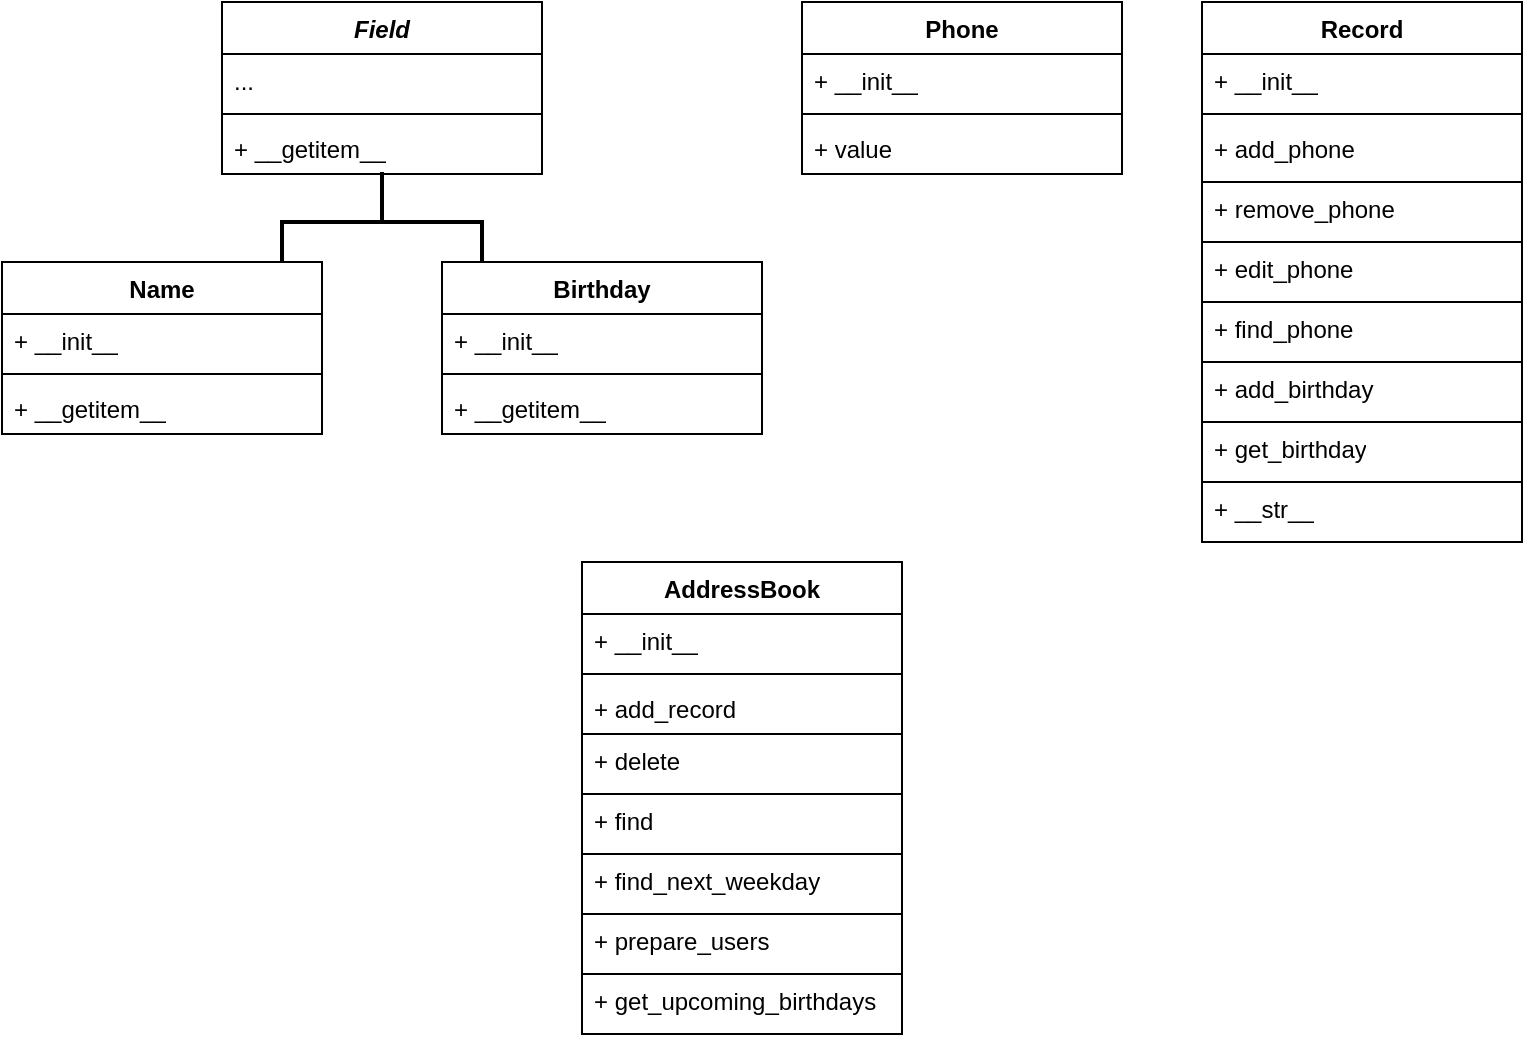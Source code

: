 <mxfile version="24.3.1" type="github">
  <diagram name="Страница — 1" id="FrJ6H-qKMhJFp6M3d4tj">
    <mxGraphModel dx="1038" dy="618" grid="1" gridSize="10" guides="1" tooltips="1" connect="1" arrows="1" fold="1" page="1" pageScale="1" pageWidth="827" pageHeight="1169" math="0" shadow="0">
      <root>
        <mxCell id="0" />
        <mxCell id="1" parent="0" />
        <mxCell id="6j7kcSEHJqhGuyuQQ9S9-1" value="&lt;i&gt;Field&lt;/i&gt;" style="swimlane;fontStyle=1;align=center;verticalAlign=top;childLayout=stackLayout;horizontal=1;startSize=26;horizontalStack=0;resizeParent=1;resizeParentMax=0;resizeLast=0;collapsible=1;marginBottom=0;whiteSpace=wrap;html=1;" vertex="1" parent="1">
          <mxGeometry x="120" y="80" width="160" height="86" as="geometry" />
        </mxCell>
        <mxCell id="6j7kcSEHJqhGuyuQQ9S9-2" value="..." style="text;strokeColor=none;fillColor=none;align=left;verticalAlign=top;spacingLeft=4;spacingRight=4;overflow=hidden;rotatable=0;points=[[0,0.5],[1,0.5]];portConstraint=eastwest;whiteSpace=wrap;html=1;" vertex="1" parent="6j7kcSEHJqhGuyuQQ9S9-1">
          <mxGeometry y="26" width="160" height="26" as="geometry" />
        </mxCell>
        <mxCell id="6j7kcSEHJqhGuyuQQ9S9-3" value="" style="line;strokeWidth=1;fillColor=none;align=left;verticalAlign=middle;spacingTop=-1;spacingLeft=3;spacingRight=3;rotatable=0;labelPosition=right;points=[];portConstraint=eastwest;strokeColor=inherit;" vertex="1" parent="6j7kcSEHJqhGuyuQQ9S9-1">
          <mxGeometry y="52" width="160" height="8" as="geometry" />
        </mxCell>
        <mxCell id="6j7kcSEHJqhGuyuQQ9S9-4" value="+ __getitem__" style="text;strokeColor=none;fillColor=none;align=left;verticalAlign=top;spacingLeft=4;spacingRight=4;overflow=hidden;rotatable=0;points=[[0,0.5],[1,0.5]];portConstraint=eastwest;whiteSpace=wrap;html=1;" vertex="1" parent="6j7kcSEHJqhGuyuQQ9S9-1">
          <mxGeometry y="60" width="160" height="26" as="geometry" />
        </mxCell>
        <mxCell id="6j7kcSEHJqhGuyuQQ9S9-5" value="" style="strokeWidth=2;html=1;shape=mxgraph.flowchart.annotation_2;align=left;labelPosition=right;pointerEvents=1;rotation=90;" vertex="1" parent="1">
          <mxGeometry x="175" y="140" width="50" height="100" as="geometry" />
        </mxCell>
        <mxCell id="6j7kcSEHJqhGuyuQQ9S9-6" value="Name" style="swimlane;fontStyle=1;align=center;verticalAlign=top;childLayout=stackLayout;horizontal=1;startSize=26;horizontalStack=0;resizeParent=1;resizeParentMax=0;resizeLast=0;collapsible=1;marginBottom=0;whiteSpace=wrap;html=1;" vertex="1" parent="1">
          <mxGeometry x="10" y="210" width="160" height="86" as="geometry" />
        </mxCell>
        <mxCell id="6j7kcSEHJqhGuyuQQ9S9-7" value="+ __init__" style="text;strokeColor=none;fillColor=none;align=left;verticalAlign=top;spacingLeft=4;spacingRight=4;overflow=hidden;rotatable=0;points=[[0,0.5],[1,0.5]];portConstraint=eastwest;whiteSpace=wrap;html=1;" vertex="1" parent="6j7kcSEHJqhGuyuQQ9S9-6">
          <mxGeometry y="26" width="160" height="26" as="geometry" />
        </mxCell>
        <mxCell id="6j7kcSEHJqhGuyuQQ9S9-8" value="" style="line;strokeWidth=1;fillColor=none;align=left;verticalAlign=middle;spacingTop=-1;spacingLeft=3;spacingRight=3;rotatable=0;labelPosition=right;points=[];portConstraint=eastwest;strokeColor=inherit;" vertex="1" parent="6j7kcSEHJqhGuyuQQ9S9-6">
          <mxGeometry y="52" width="160" height="8" as="geometry" />
        </mxCell>
        <mxCell id="6j7kcSEHJqhGuyuQQ9S9-9" value="+ __getitem__" style="text;strokeColor=none;fillColor=none;align=left;verticalAlign=top;spacingLeft=4;spacingRight=4;overflow=hidden;rotatable=0;points=[[0,0.5],[1,0.5]];portConstraint=eastwest;whiteSpace=wrap;html=1;" vertex="1" parent="6j7kcSEHJqhGuyuQQ9S9-6">
          <mxGeometry y="60" width="160" height="26" as="geometry" />
        </mxCell>
        <mxCell id="6j7kcSEHJqhGuyuQQ9S9-10" value="Birthday" style="swimlane;fontStyle=1;align=center;verticalAlign=top;childLayout=stackLayout;horizontal=1;startSize=26;horizontalStack=0;resizeParent=1;resizeParentMax=0;resizeLast=0;collapsible=1;marginBottom=0;whiteSpace=wrap;html=1;" vertex="1" parent="1">
          <mxGeometry x="230" y="210" width="160" height="86" as="geometry" />
        </mxCell>
        <mxCell id="6j7kcSEHJqhGuyuQQ9S9-11" value="+ __init__" style="text;strokeColor=none;fillColor=none;align=left;verticalAlign=top;spacingLeft=4;spacingRight=4;overflow=hidden;rotatable=0;points=[[0,0.5],[1,0.5]];portConstraint=eastwest;whiteSpace=wrap;html=1;" vertex="1" parent="6j7kcSEHJqhGuyuQQ9S9-10">
          <mxGeometry y="26" width="160" height="26" as="geometry" />
        </mxCell>
        <mxCell id="6j7kcSEHJqhGuyuQQ9S9-12" value="" style="line;strokeWidth=1;fillColor=none;align=left;verticalAlign=middle;spacingTop=-1;spacingLeft=3;spacingRight=3;rotatable=0;labelPosition=right;points=[];portConstraint=eastwest;strokeColor=inherit;" vertex="1" parent="6j7kcSEHJqhGuyuQQ9S9-10">
          <mxGeometry y="52" width="160" height="8" as="geometry" />
        </mxCell>
        <mxCell id="6j7kcSEHJqhGuyuQQ9S9-13" value="+ __getitem__" style="text;strokeColor=none;fillColor=none;align=left;verticalAlign=top;spacingLeft=4;spacingRight=4;overflow=hidden;rotatable=0;points=[[0,0.5],[1,0.5]];portConstraint=eastwest;whiteSpace=wrap;html=1;" vertex="1" parent="6j7kcSEHJqhGuyuQQ9S9-10">
          <mxGeometry y="60" width="160" height="26" as="geometry" />
        </mxCell>
        <mxCell id="6j7kcSEHJqhGuyuQQ9S9-14" value="Phone" style="swimlane;fontStyle=1;align=center;verticalAlign=top;childLayout=stackLayout;horizontal=1;startSize=26;horizontalStack=0;resizeParent=1;resizeParentMax=0;resizeLast=0;collapsible=1;marginBottom=0;whiteSpace=wrap;html=1;" vertex="1" parent="1">
          <mxGeometry x="410" y="80" width="160" height="86" as="geometry" />
        </mxCell>
        <mxCell id="6j7kcSEHJqhGuyuQQ9S9-15" value="+ __init__" style="text;strokeColor=none;fillColor=none;align=left;verticalAlign=top;spacingLeft=4;spacingRight=4;overflow=hidden;rotatable=0;points=[[0,0.5],[1,0.5]];portConstraint=eastwest;whiteSpace=wrap;html=1;" vertex="1" parent="6j7kcSEHJqhGuyuQQ9S9-14">
          <mxGeometry y="26" width="160" height="26" as="geometry" />
        </mxCell>
        <mxCell id="6j7kcSEHJqhGuyuQQ9S9-16" value="" style="line;strokeWidth=1;fillColor=none;align=left;verticalAlign=middle;spacingTop=-1;spacingLeft=3;spacingRight=3;rotatable=0;labelPosition=right;points=[];portConstraint=eastwest;strokeColor=inherit;" vertex="1" parent="6j7kcSEHJqhGuyuQQ9S9-14">
          <mxGeometry y="52" width="160" height="8" as="geometry" />
        </mxCell>
        <mxCell id="6j7kcSEHJqhGuyuQQ9S9-17" value="+ value" style="text;strokeColor=none;fillColor=none;align=left;verticalAlign=top;spacingLeft=4;spacingRight=4;overflow=hidden;rotatable=0;points=[[0,0.5],[1,0.5]];portConstraint=eastwest;whiteSpace=wrap;html=1;" vertex="1" parent="6j7kcSEHJqhGuyuQQ9S9-14">
          <mxGeometry y="60" width="160" height="26" as="geometry" />
        </mxCell>
        <mxCell id="6j7kcSEHJqhGuyuQQ9S9-18" value="AddressBook" style="swimlane;fontStyle=1;align=center;verticalAlign=top;childLayout=stackLayout;horizontal=1;startSize=26;horizontalStack=0;resizeParent=1;resizeParentMax=0;resizeLast=0;collapsible=1;marginBottom=0;whiteSpace=wrap;html=1;" vertex="1" parent="1">
          <mxGeometry x="300" y="360" width="160" height="86" as="geometry" />
        </mxCell>
        <mxCell id="6j7kcSEHJqhGuyuQQ9S9-19" value="+ __init__" style="text;strokeColor=none;fillColor=none;align=left;verticalAlign=top;spacingLeft=4;spacingRight=4;overflow=hidden;rotatable=0;points=[[0,0.5],[1,0.5]];portConstraint=eastwest;whiteSpace=wrap;html=1;" vertex="1" parent="6j7kcSEHJqhGuyuQQ9S9-18">
          <mxGeometry y="26" width="160" height="26" as="geometry" />
        </mxCell>
        <mxCell id="6j7kcSEHJqhGuyuQQ9S9-20" value="" style="line;strokeWidth=1;fillColor=none;align=left;verticalAlign=middle;spacingTop=-1;spacingLeft=3;spacingRight=3;rotatable=0;labelPosition=right;points=[];portConstraint=eastwest;strokeColor=inherit;" vertex="1" parent="6j7kcSEHJqhGuyuQQ9S9-18">
          <mxGeometry y="52" width="160" height="8" as="geometry" />
        </mxCell>
        <mxCell id="6j7kcSEHJqhGuyuQQ9S9-21" value="+ add_record" style="text;strokeColor=none;fillColor=none;align=left;verticalAlign=top;spacingLeft=4;spacingRight=4;overflow=hidden;rotatable=0;points=[[0,0.5],[1,0.5]];portConstraint=eastwest;whiteSpace=wrap;html=1;" vertex="1" parent="6j7kcSEHJqhGuyuQQ9S9-18">
          <mxGeometry y="60" width="160" height="26" as="geometry" />
        </mxCell>
        <mxCell id="6j7kcSEHJqhGuyuQQ9S9-22" value="Record" style="swimlane;fontStyle=1;align=center;verticalAlign=top;childLayout=stackLayout;horizontal=1;startSize=26;horizontalStack=0;resizeParent=1;resizeParentMax=0;resizeLast=0;collapsible=1;marginBottom=0;whiteSpace=wrap;html=1;" vertex="1" parent="1">
          <mxGeometry x="610" y="80" width="160" height="90" as="geometry" />
        </mxCell>
        <mxCell id="6j7kcSEHJqhGuyuQQ9S9-23" value="+ __init__" style="text;strokeColor=none;fillColor=none;align=left;verticalAlign=top;spacingLeft=4;spacingRight=4;overflow=hidden;rotatable=0;points=[[0,0.5],[1,0.5]];portConstraint=eastwest;whiteSpace=wrap;html=1;" vertex="1" parent="6j7kcSEHJqhGuyuQQ9S9-22">
          <mxGeometry y="26" width="160" height="26" as="geometry" />
        </mxCell>
        <mxCell id="6j7kcSEHJqhGuyuQQ9S9-24" value="" style="line;strokeWidth=1;fillColor=none;align=left;verticalAlign=middle;spacingTop=-1;spacingLeft=3;spacingRight=3;rotatable=0;labelPosition=right;points=[];portConstraint=eastwest;strokeColor=inherit;" vertex="1" parent="6j7kcSEHJqhGuyuQQ9S9-22">
          <mxGeometry y="52" width="160" height="8" as="geometry" />
        </mxCell>
        <mxCell id="6j7kcSEHJqhGuyuQQ9S9-25" value="+ add_phone&lt;div&gt;&lt;br&gt;&lt;/div&gt;&lt;div&gt;&lt;br&gt;&lt;/div&gt;&lt;div&gt;&lt;br&gt;&lt;/div&gt;&lt;div&gt;&lt;br&gt;&lt;/div&gt;&lt;div&gt;&lt;br&gt;&lt;/div&gt;&lt;div&gt;&lt;br&gt;&lt;/div&gt;&lt;div&gt;&lt;br&gt;&lt;/div&gt;" style="text;strokeColor=none;fillColor=none;align=left;verticalAlign=top;spacingLeft=4;spacingRight=4;overflow=hidden;rotatable=0;points=[[0,0.5],[1,0.5]];portConstraint=eastwest;whiteSpace=wrap;html=1;" vertex="1" parent="6j7kcSEHJqhGuyuQQ9S9-22">
          <mxGeometry y="60" width="160" height="30" as="geometry" />
        </mxCell>
        <mxCell id="6j7kcSEHJqhGuyuQQ9S9-43" value="+ remove_phone" style="text;strokeColor=default;fillColor=none;align=left;verticalAlign=top;spacingLeft=4;spacingRight=4;overflow=hidden;rotatable=0;points=[[0,0.5],[1,0.5]];portConstraint=eastwest;whiteSpace=wrap;html=1;strokeWidth=1;" vertex="1" parent="1">
          <mxGeometry x="610" y="170" width="160" height="30" as="geometry" />
        </mxCell>
        <mxCell id="6j7kcSEHJqhGuyuQQ9S9-44" value="+ edit_phone" style="text;strokeColor=default;fillColor=none;align=left;verticalAlign=top;spacingLeft=4;spacingRight=4;overflow=hidden;rotatable=0;points=[[0,0.5],[1,0.5]];portConstraint=eastwest;whiteSpace=wrap;html=1;strokeWidth=1;" vertex="1" parent="1">
          <mxGeometry x="610" y="200" width="160" height="30" as="geometry" />
        </mxCell>
        <mxCell id="6j7kcSEHJqhGuyuQQ9S9-45" value="+ find_phone" style="text;strokeColor=default;fillColor=none;align=left;verticalAlign=top;spacingLeft=4;spacingRight=4;overflow=hidden;rotatable=0;points=[[0,0.5],[1,0.5]];portConstraint=eastwest;whiteSpace=wrap;html=1;strokeWidth=1;" vertex="1" parent="1">
          <mxGeometry x="610" y="230" width="160" height="30" as="geometry" />
        </mxCell>
        <mxCell id="6j7kcSEHJqhGuyuQQ9S9-46" value="+ add_birthday" style="text;strokeColor=default;fillColor=none;align=left;verticalAlign=top;spacingLeft=4;spacingRight=4;overflow=hidden;rotatable=0;points=[[0,0.5],[1,0.5]];portConstraint=eastwest;whiteSpace=wrap;html=1;strokeWidth=1;" vertex="1" parent="1">
          <mxGeometry x="610" y="260" width="160" height="30" as="geometry" />
        </mxCell>
        <mxCell id="6j7kcSEHJqhGuyuQQ9S9-47" value="+ get_birthday" style="text;strokeColor=default;fillColor=none;align=left;verticalAlign=top;spacingLeft=4;spacingRight=4;overflow=hidden;rotatable=0;points=[[0,0.5],[1,0.5]];portConstraint=eastwest;whiteSpace=wrap;html=1;strokeWidth=1;" vertex="1" parent="1">
          <mxGeometry x="610" y="290" width="160" height="30" as="geometry" />
        </mxCell>
        <mxCell id="6j7kcSEHJqhGuyuQQ9S9-48" value="+ __str__" style="text;strokeColor=default;fillColor=none;align=left;verticalAlign=top;spacingLeft=4;spacingRight=4;overflow=hidden;rotatable=0;points=[[0,0.5],[1,0.5]];portConstraint=eastwest;whiteSpace=wrap;html=1;strokeWidth=1;" vertex="1" parent="1">
          <mxGeometry x="610" y="320" width="160" height="30" as="geometry" />
        </mxCell>
        <mxCell id="6j7kcSEHJqhGuyuQQ9S9-49" value="+ delete" style="text;strokeColor=default;fillColor=none;align=left;verticalAlign=top;spacingLeft=4;spacingRight=4;overflow=hidden;rotatable=0;points=[[0,0.5],[1,0.5]];portConstraint=eastwest;whiteSpace=wrap;html=1;strokeWidth=1;" vertex="1" parent="1">
          <mxGeometry x="300" y="446" width="160" height="30" as="geometry" />
        </mxCell>
        <mxCell id="6j7kcSEHJqhGuyuQQ9S9-50" value="+ find" style="text;strokeColor=default;fillColor=none;align=left;verticalAlign=top;spacingLeft=4;spacingRight=4;overflow=hidden;rotatable=0;points=[[0,0.5],[1,0.5]];portConstraint=eastwest;whiteSpace=wrap;html=1;strokeWidth=1;" vertex="1" parent="1">
          <mxGeometry x="300" y="476" width="160" height="30" as="geometry" />
        </mxCell>
        <mxCell id="6j7kcSEHJqhGuyuQQ9S9-51" value="+ find_next_weekday" style="text;strokeColor=default;fillColor=none;align=left;verticalAlign=top;spacingLeft=4;spacingRight=4;overflow=hidden;rotatable=0;points=[[0,0.5],[1,0.5]];portConstraint=eastwest;whiteSpace=wrap;html=1;strokeWidth=1;" vertex="1" parent="1">
          <mxGeometry x="300" y="506" width="160" height="30" as="geometry" />
        </mxCell>
        <mxCell id="6j7kcSEHJqhGuyuQQ9S9-52" value="+ prepare_users" style="text;strokeColor=default;fillColor=none;align=left;verticalAlign=top;spacingLeft=4;spacingRight=4;overflow=hidden;rotatable=0;points=[[0,0.5],[1,0.5]];portConstraint=eastwest;whiteSpace=wrap;html=1;strokeWidth=1;" vertex="1" parent="1">
          <mxGeometry x="300" y="536" width="160" height="30" as="geometry" />
        </mxCell>
        <mxCell id="6j7kcSEHJqhGuyuQQ9S9-53" value="+ get_upcoming_birthdays" style="text;strokeColor=default;fillColor=none;align=left;verticalAlign=top;spacingLeft=4;spacingRight=4;overflow=hidden;rotatable=0;points=[[0,0.5],[1,0.5]];portConstraint=eastwest;whiteSpace=wrap;html=1;strokeWidth=1;" vertex="1" parent="1">
          <mxGeometry x="300" y="566" width="160" height="30" as="geometry" />
        </mxCell>
      </root>
    </mxGraphModel>
  </diagram>
</mxfile>

